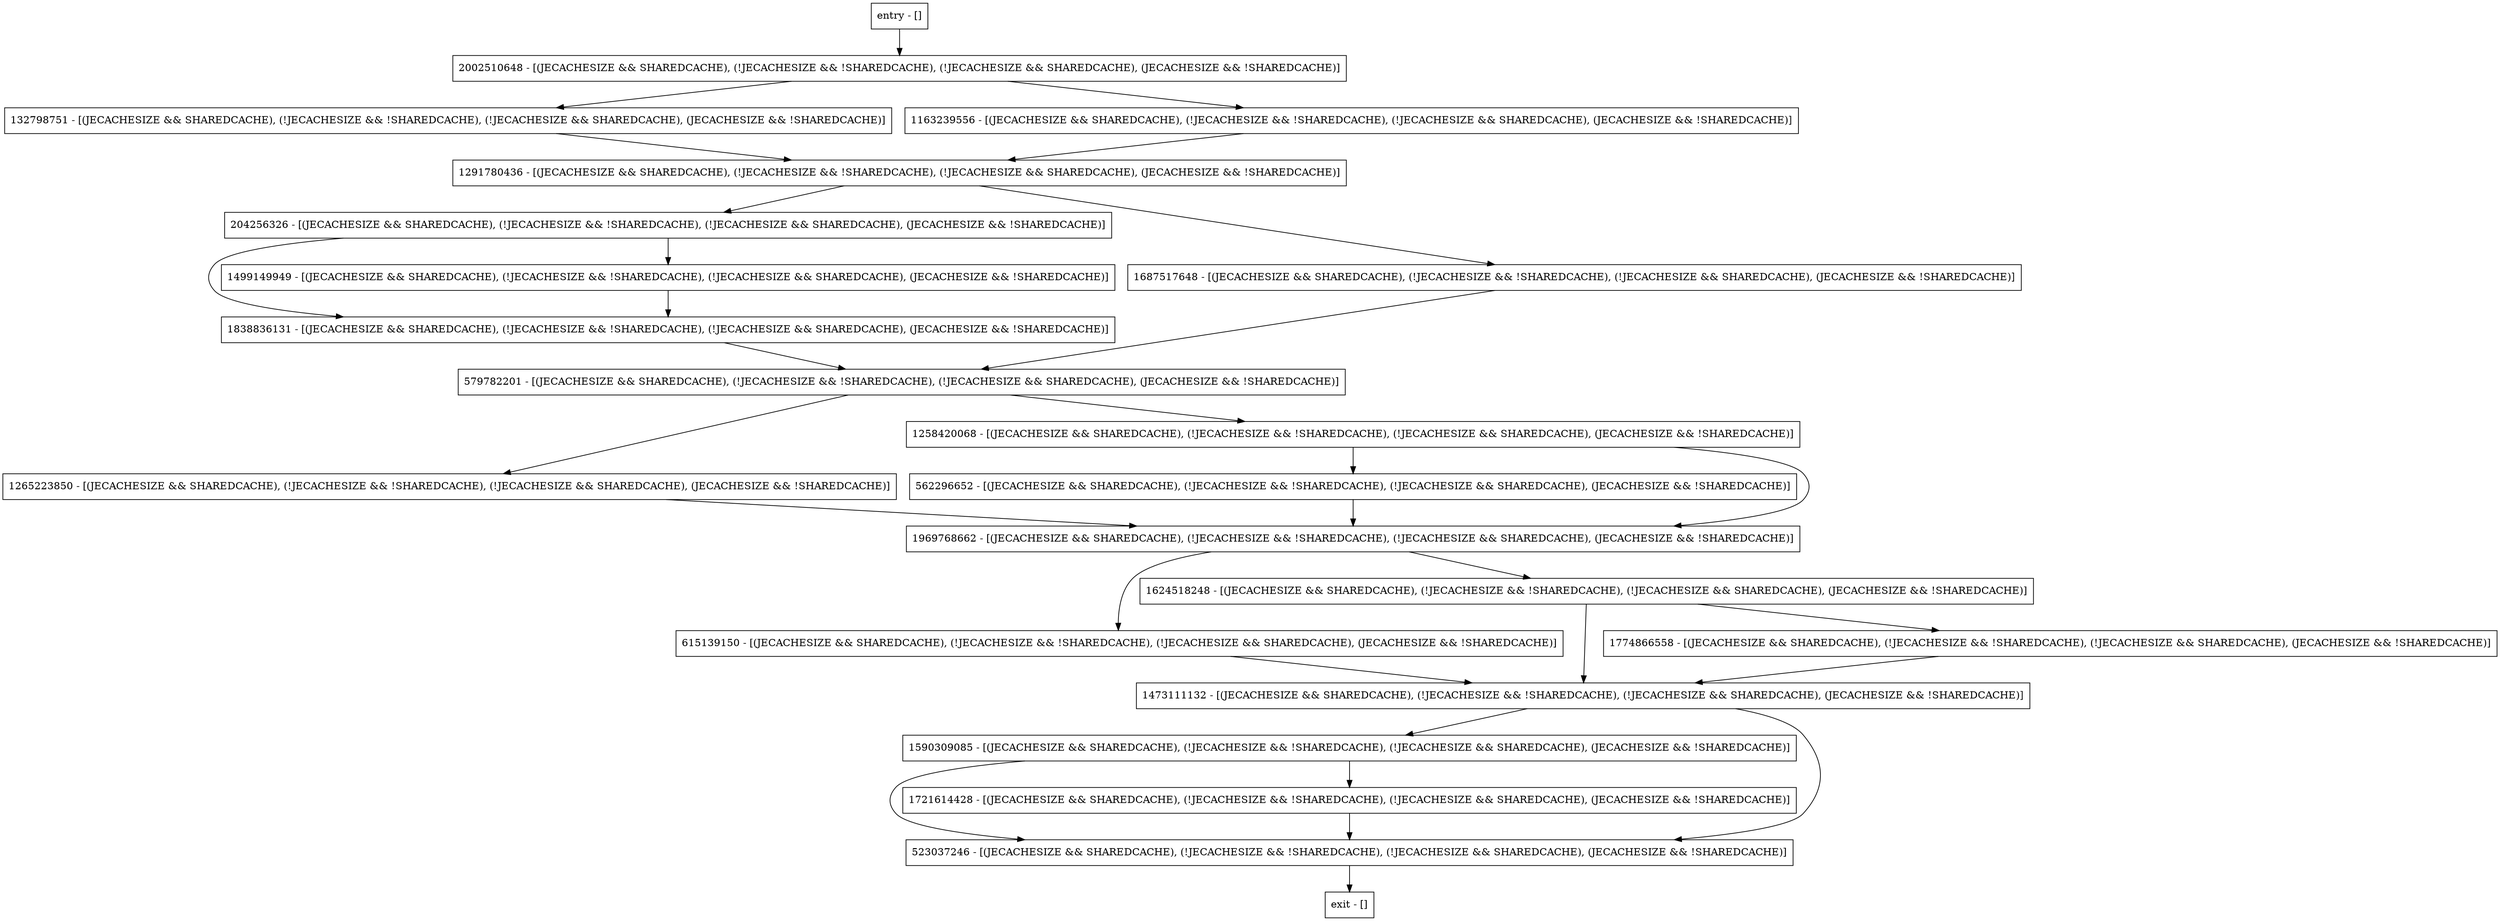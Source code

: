 digraph reset {
node [shape=record];
1265223850 [label="1265223850 - [(JECACHESIZE && SHAREDCACHE), (!JECACHESIZE && !SHAREDCACHE), (!JECACHESIZE && SHAREDCACHE), (JECACHESIZE && !SHAREDCACHE)]"];
1590309085 [label="1590309085 - [(JECACHESIZE && SHAREDCACHE), (!JECACHESIZE && !SHAREDCACHE), (!JECACHESIZE && SHAREDCACHE), (JECACHESIZE && !SHAREDCACHE)]"];
523037246 [label="523037246 - [(JECACHESIZE && SHAREDCACHE), (!JECACHESIZE && !SHAREDCACHE), (!JECACHESIZE && SHAREDCACHE), (JECACHESIZE && !SHAREDCACHE)]"];
1473111132 [label="1473111132 - [(JECACHESIZE && SHAREDCACHE), (!JECACHESIZE && !SHAREDCACHE), (!JECACHESIZE && SHAREDCACHE), (JECACHESIZE && !SHAREDCACHE)]"];
562296652 [label="562296652 - [(JECACHESIZE && SHAREDCACHE), (!JECACHESIZE && !SHAREDCACHE), (!JECACHESIZE && SHAREDCACHE), (JECACHESIZE && !SHAREDCACHE)]"];
1291780436 [label="1291780436 - [(JECACHESIZE && SHAREDCACHE), (!JECACHESIZE && !SHAREDCACHE), (!JECACHESIZE && SHAREDCACHE), (JECACHESIZE && !SHAREDCACHE)]"];
132798751 [label="132798751 - [(JECACHESIZE && SHAREDCACHE), (!JECACHESIZE && !SHAREDCACHE), (!JECACHESIZE && SHAREDCACHE), (JECACHESIZE && !SHAREDCACHE)]"];
204256326 [label="204256326 - [(JECACHESIZE && SHAREDCACHE), (!JECACHESIZE && !SHAREDCACHE), (!JECACHESIZE && SHAREDCACHE), (JECACHESIZE && !SHAREDCACHE)]"];
1774866558 [label="1774866558 - [(JECACHESIZE && SHAREDCACHE), (!JECACHESIZE && !SHAREDCACHE), (!JECACHESIZE && SHAREDCACHE), (JECACHESIZE && !SHAREDCACHE)]"];
579782201 [label="579782201 - [(JECACHESIZE && SHAREDCACHE), (!JECACHESIZE && !SHAREDCACHE), (!JECACHESIZE && SHAREDCACHE), (JECACHESIZE && !SHAREDCACHE)]"];
2002510648 [label="2002510648 - [(JECACHESIZE && SHAREDCACHE), (!JECACHESIZE && !SHAREDCACHE), (!JECACHESIZE && SHAREDCACHE), (JECACHESIZE && !SHAREDCACHE)]"];
1687517648 [label="1687517648 - [(JECACHESIZE && SHAREDCACHE), (!JECACHESIZE && !SHAREDCACHE), (!JECACHESIZE && SHAREDCACHE), (JECACHESIZE && !SHAREDCACHE)]"];
entry [label="entry - []"];
exit [label="exit - []"];
615139150 [label="615139150 - [(JECACHESIZE && SHAREDCACHE), (!JECACHESIZE && !SHAREDCACHE), (!JECACHESIZE && SHAREDCACHE), (JECACHESIZE && !SHAREDCACHE)]"];
1838836131 [label="1838836131 - [(JECACHESIZE && SHAREDCACHE), (!JECACHESIZE && !SHAREDCACHE), (!JECACHESIZE && SHAREDCACHE), (JECACHESIZE && !SHAREDCACHE)]"];
1721614428 [label="1721614428 - [(JECACHESIZE && SHAREDCACHE), (!JECACHESIZE && !SHAREDCACHE), (!JECACHESIZE && SHAREDCACHE), (JECACHESIZE && !SHAREDCACHE)]"];
1163239556 [label="1163239556 - [(JECACHESIZE && SHAREDCACHE), (!JECACHESIZE && !SHAREDCACHE), (!JECACHESIZE && SHAREDCACHE), (JECACHESIZE && !SHAREDCACHE)]"];
1499149949 [label="1499149949 - [(JECACHESIZE && SHAREDCACHE), (!JECACHESIZE && !SHAREDCACHE), (!JECACHESIZE && SHAREDCACHE), (JECACHESIZE && !SHAREDCACHE)]"];
1624518248 [label="1624518248 - [(JECACHESIZE && SHAREDCACHE), (!JECACHESIZE && !SHAREDCACHE), (!JECACHESIZE && SHAREDCACHE), (JECACHESIZE && !SHAREDCACHE)]"];
1258420068 [label="1258420068 - [(JECACHESIZE && SHAREDCACHE), (!JECACHESIZE && !SHAREDCACHE), (!JECACHESIZE && SHAREDCACHE), (JECACHESIZE && !SHAREDCACHE)]"];
1969768662 [label="1969768662 - [(JECACHESIZE && SHAREDCACHE), (!JECACHESIZE && !SHAREDCACHE), (!JECACHESIZE && SHAREDCACHE), (JECACHESIZE && !SHAREDCACHE)]"];
entry;
exit;
1265223850 -> 1969768662;
1590309085 -> 523037246;
1590309085 -> 1721614428;
523037246 -> exit;
1473111132 -> 1590309085;
1473111132 -> 523037246;
562296652 -> 1969768662;
1291780436 -> 1687517648;
1291780436 -> 204256326;
132798751 -> 1291780436;
204256326 -> 1838836131;
204256326 -> 1499149949;
1774866558 -> 1473111132;
579782201 -> 1265223850;
579782201 -> 1258420068;
2002510648 -> 132798751;
2002510648 -> 1163239556;
1687517648 -> 579782201;
entry -> 2002510648;
615139150 -> 1473111132;
1838836131 -> 579782201;
1721614428 -> 523037246;
1163239556 -> 1291780436;
1499149949 -> 1838836131;
1624518248 -> 1473111132;
1624518248 -> 1774866558;
1258420068 -> 562296652;
1258420068 -> 1969768662;
1969768662 -> 615139150;
1969768662 -> 1624518248;
}
